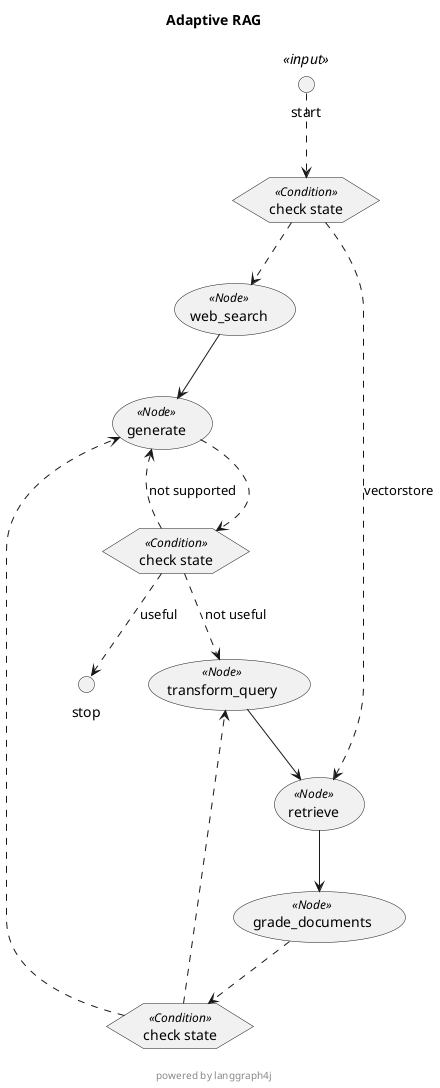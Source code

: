 @startuml Adaptive_RAG
skinparam usecaseFontSize 14
skinparam usecaseStereotypeFontSize 12
skinparam hexagonFontSize 14
skinparam hexagonStereotypeFontSize 12
title "Adaptive RAG"
footer

powered by langgraph4j
end footer
circle start<<input>> as __START__
circle stop as __END__
usecase "web_search"<<Node>>
usecase "retrieve"<<Node>>
usecase "generate"<<Node>>
usecase "grade_documents"<<Node>>
usecase "transform_query"<<Node>>
hexagon "check state" as condition1<<Condition>>
hexagon "check state" as condition2<<Condition>>
hexagon "check state" as startcondition<<Condition>>
"__START__" .down.> "startcondition"
"startcondition" .down.> "web_search"
'"__START__" .down.> "web_search"
"startcondition" .down.> "retrieve": "vectorstore"
'"__START__" .down.> "retrieve": "vectorstore"
"web_search" -down-> "generate"
"retrieve" -down-> "grade_documents"
"generate" .down.> "condition1"
"condition1" .down.> "generate": "not supported"
'"generate" .down.> "generate": "not supported"
"condition1" .down.> "transform_query": "not useful"
'"generate" .down.> "transform_query": "not useful"
"condition1" .down.> "__END__": "useful"
'"generate" .down.> "__END__": "useful"
"grade_documents" .down.> "condition2"
"condition2" .down.> "transform_query"
'"grade_documents" .down.> "transform_query"
"condition2" .down.> "generate"
'"grade_documents" .down.> "generate"
"transform_query" -down-> "retrieve"
@enduml
